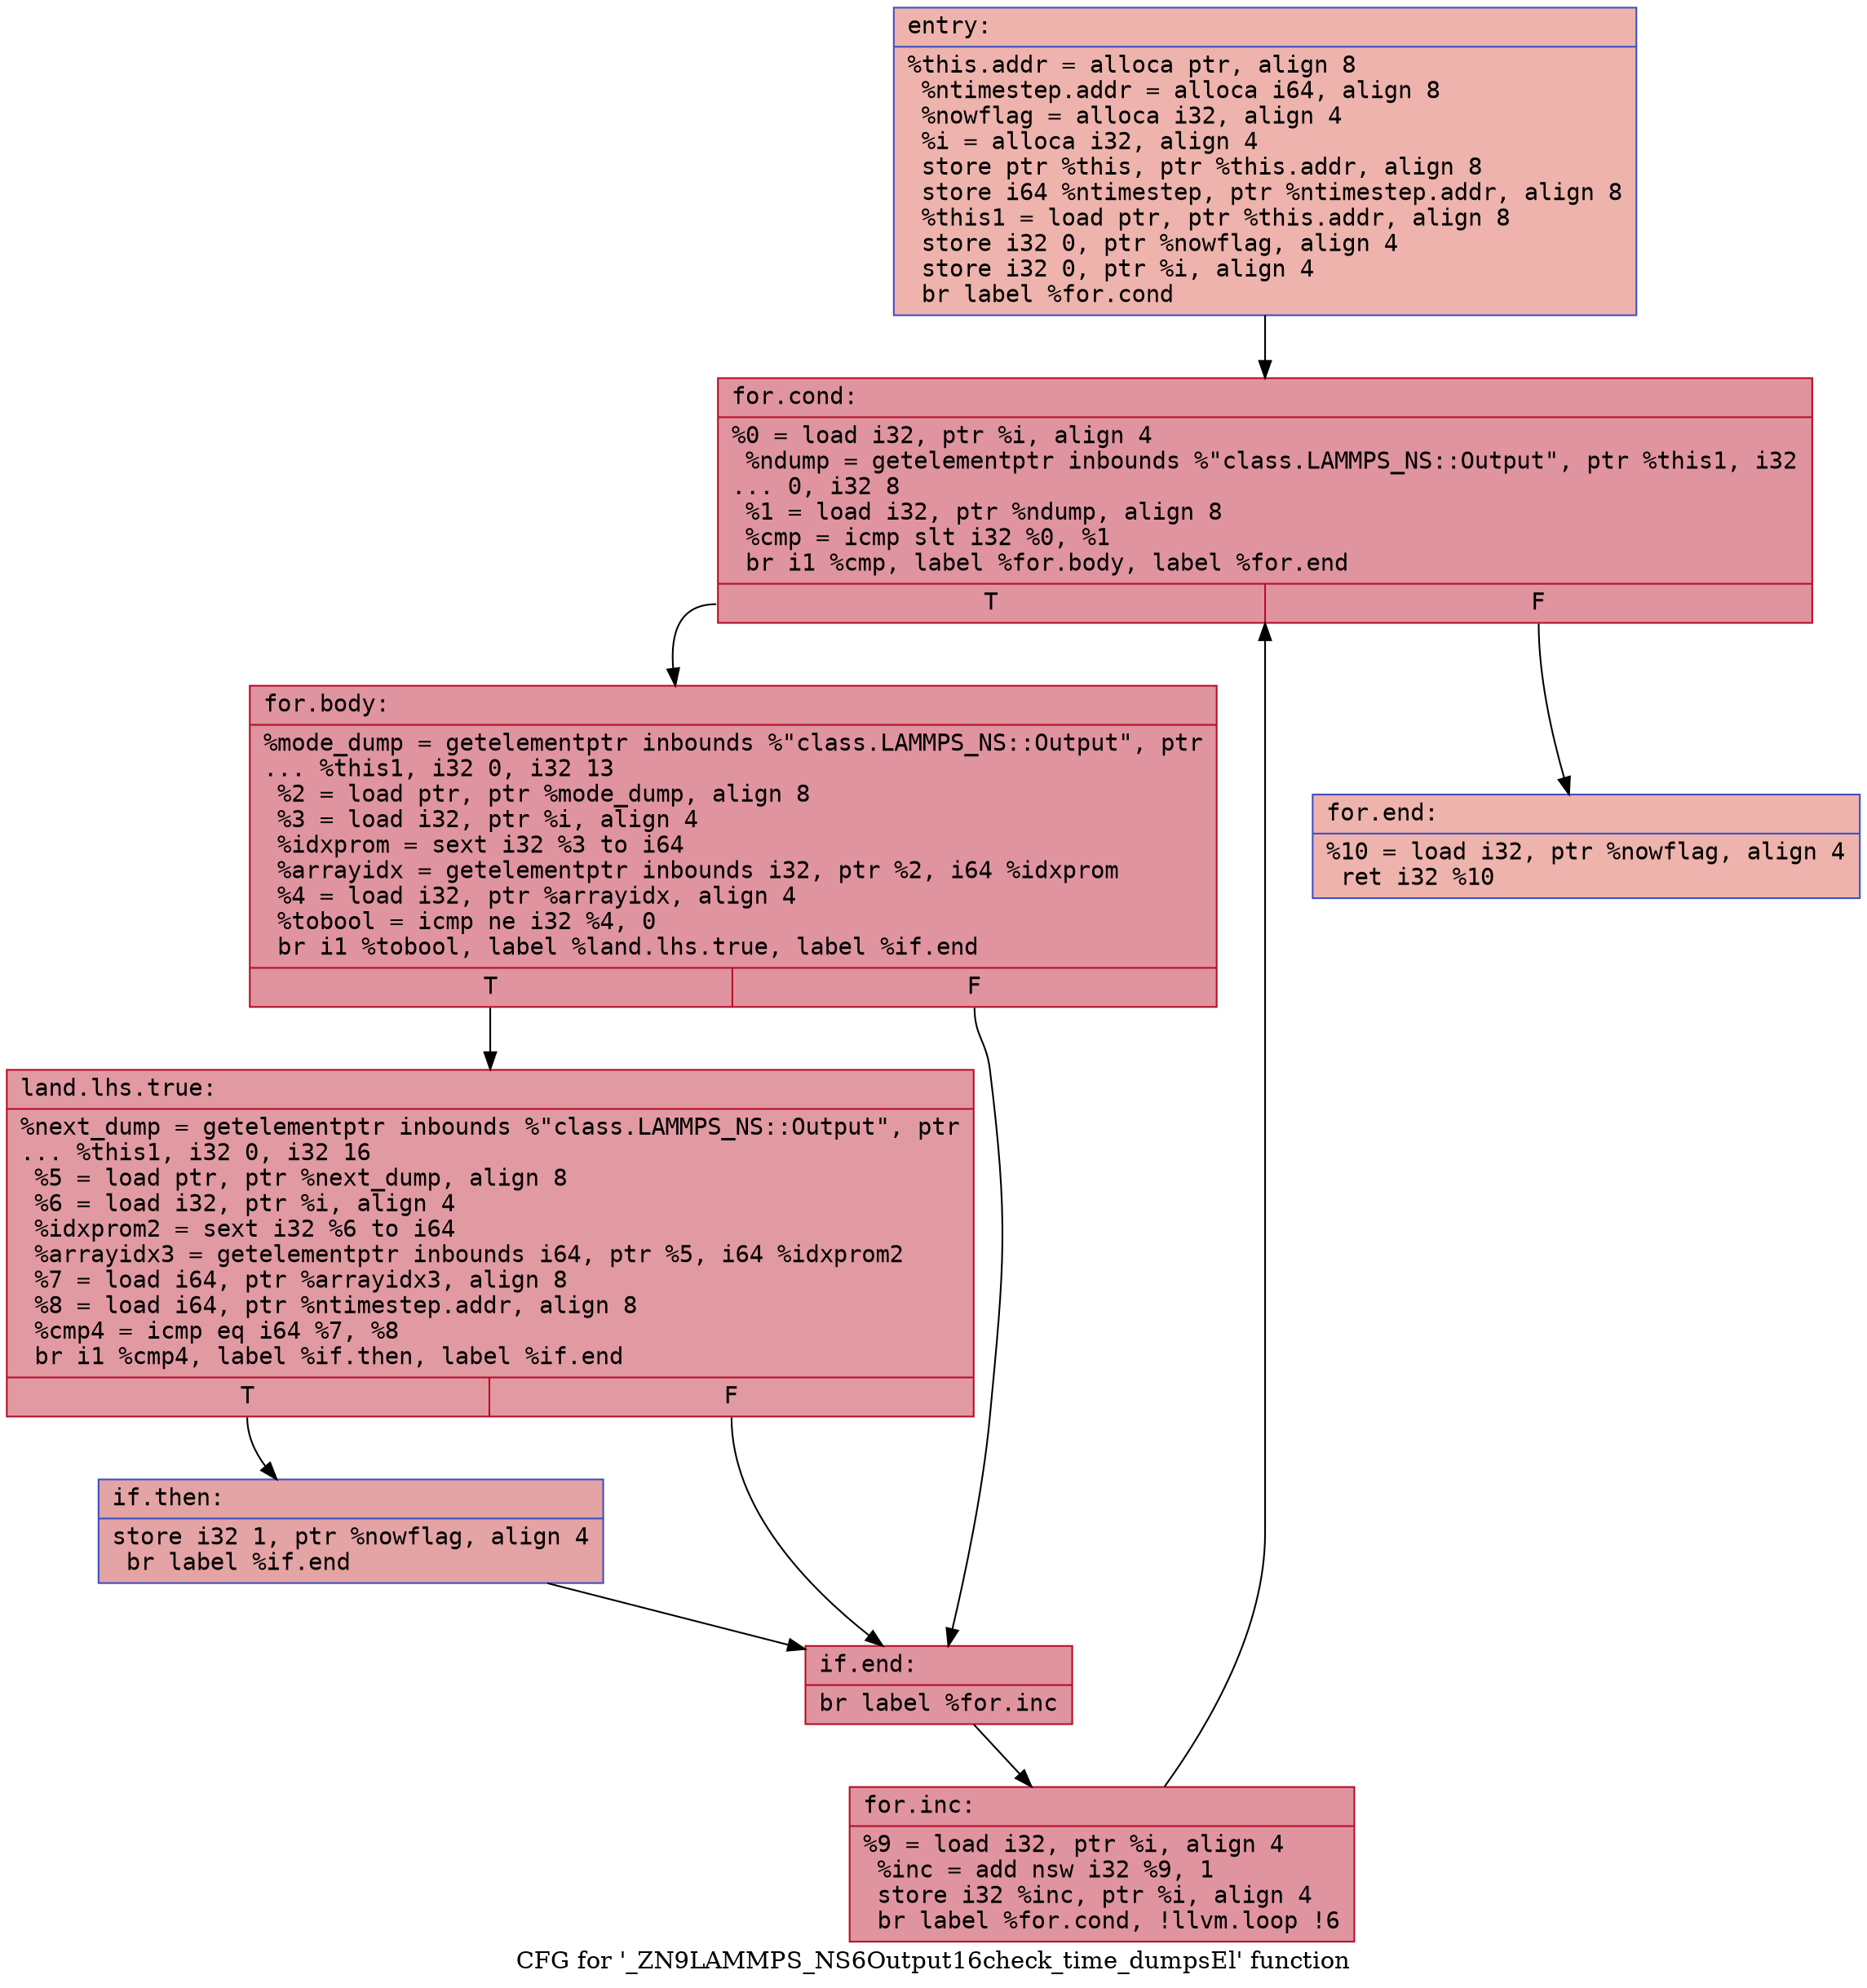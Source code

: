 digraph "CFG for '_ZN9LAMMPS_NS6Output16check_time_dumpsEl' function" {
	label="CFG for '_ZN9LAMMPS_NS6Output16check_time_dumpsEl' function";

	Node0x559d9a244b30 [shape=record,color="#3d50c3ff", style=filled, fillcolor="#d6524470" fontname="Courier",label="{entry:\l|  %this.addr = alloca ptr, align 8\l  %ntimestep.addr = alloca i64, align 8\l  %nowflag = alloca i32, align 4\l  %i = alloca i32, align 4\l  store ptr %this, ptr %this.addr, align 8\l  store i64 %ntimestep, ptr %ntimestep.addr, align 8\l  %this1 = load ptr, ptr %this.addr, align 8\l  store i32 0, ptr %nowflag, align 4\l  store i32 0, ptr %i, align 4\l  br label %for.cond\l}"];
	Node0x559d9a244b30 -> Node0x559d9a245180[tooltip="entry -> for.cond\nProbability 100.00%" ];
	Node0x559d9a245180 [shape=record,color="#b70d28ff", style=filled, fillcolor="#b70d2870" fontname="Courier",label="{for.cond:\l|  %0 = load i32, ptr %i, align 4\l  %ndump = getelementptr inbounds %\"class.LAMMPS_NS::Output\", ptr %this1, i32\l... 0, i32 8\l  %1 = load i32, ptr %ndump, align 8\l  %cmp = icmp slt i32 %0, %1\l  br i1 %cmp, label %for.body, label %for.end\l|{<s0>T|<s1>F}}"];
	Node0x559d9a245180:s0 -> Node0x559d9a245490[tooltip="for.cond -> for.body\nProbability 96.88%" ];
	Node0x559d9a245180:s1 -> Node0x559d9a245510[tooltip="for.cond -> for.end\nProbability 3.12%" ];
	Node0x559d9a245490 [shape=record,color="#b70d28ff", style=filled, fillcolor="#b70d2870" fontname="Courier",label="{for.body:\l|  %mode_dump = getelementptr inbounds %\"class.LAMMPS_NS::Output\", ptr\l... %this1, i32 0, i32 13\l  %2 = load ptr, ptr %mode_dump, align 8\l  %3 = load i32, ptr %i, align 4\l  %idxprom = sext i32 %3 to i64\l  %arrayidx = getelementptr inbounds i32, ptr %2, i64 %idxprom\l  %4 = load i32, ptr %arrayidx, align 4\l  %tobool = icmp ne i32 %4, 0\l  br i1 %tobool, label %land.lhs.true, label %if.end\l|{<s0>T|<s1>F}}"];
	Node0x559d9a245490:s0 -> Node0x559d9a245c40[tooltip="for.body -> land.lhs.true\nProbability 62.50%" ];
	Node0x559d9a245490:s1 -> Node0x559d9a245cc0[tooltip="for.body -> if.end\nProbability 37.50%" ];
	Node0x559d9a245c40 [shape=record,color="#b70d28ff", style=filled, fillcolor="#bb1b2c70" fontname="Courier",label="{land.lhs.true:\l|  %next_dump = getelementptr inbounds %\"class.LAMMPS_NS::Output\", ptr\l... %this1, i32 0, i32 16\l  %5 = load ptr, ptr %next_dump, align 8\l  %6 = load i32, ptr %i, align 4\l  %idxprom2 = sext i32 %6 to i64\l  %arrayidx3 = getelementptr inbounds i64, ptr %5, i64 %idxprom2\l  %7 = load i64, ptr %arrayidx3, align 8\l  %8 = load i64, ptr %ntimestep.addr, align 8\l  %cmp4 = icmp eq i64 %7, %8\l  br i1 %cmp4, label %if.then, label %if.end\l|{<s0>T|<s1>F}}"];
	Node0x559d9a245c40:s0 -> Node0x559d9a2462e0[tooltip="land.lhs.true -> if.then\nProbability 50.00%" ];
	Node0x559d9a245c40:s1 -> Node0x559d9a245cc0[tooltip="land.lhs.true -> if.end\nProbability 50.00%" ];
	Node0x559d9a2462e0 [shape=record,color="#3d50c3ff", style=filled, fillcolor="#c32e3170" fontname="Courier",label="{if.then:\l|  store i32 1, ptr %nowflag, align 4\l  br label %if.end\l}"];
	Node0x559d9a2462e0 -> Node0x559d9a245cc0[tooltip="if.then -> if.end\nProbability 100.00%" ];
	Node0x559d9a245cc0 [shape=record,color="#b70d28ff", style=filled, fillcolor="#b70d2870" fontname="Courier",label="{if.end:\l|  br label %for.inc\l}"];
	Node0x559d9a245cc0 -> Node0x559d9a246510[tooltip="if.end -> for.inc\nProbability 100.00%" ];
	Node0x559d9a246510 [shape=record,color="#b70d28ff", style=filled, fillcolor="#b70d2870" fontname="Courier",label="{for.inc:\l|  %9 = load i32, ptr %i, align 4\l  %inc = add nsw i32 %9, 1\l  store i32 %inc, ptr %i, align 4\l  br label %for.cond, !llvm.loop !6\l}"];
	Node0x559d9a246510 -> Node0x559d9a245180[tooltip="for.inc -> for.cond\nProbability 100.00%" ];
	Node0x559d9a245510 [shape=record,color="#3d50c3ff", style=filled, fillcolor="#d6524470" fontname="Courier",label="{for.end:\l|  %10 = load i32, ptr %nowflag, align 4\l  ret i32 %10\l}"];
}
